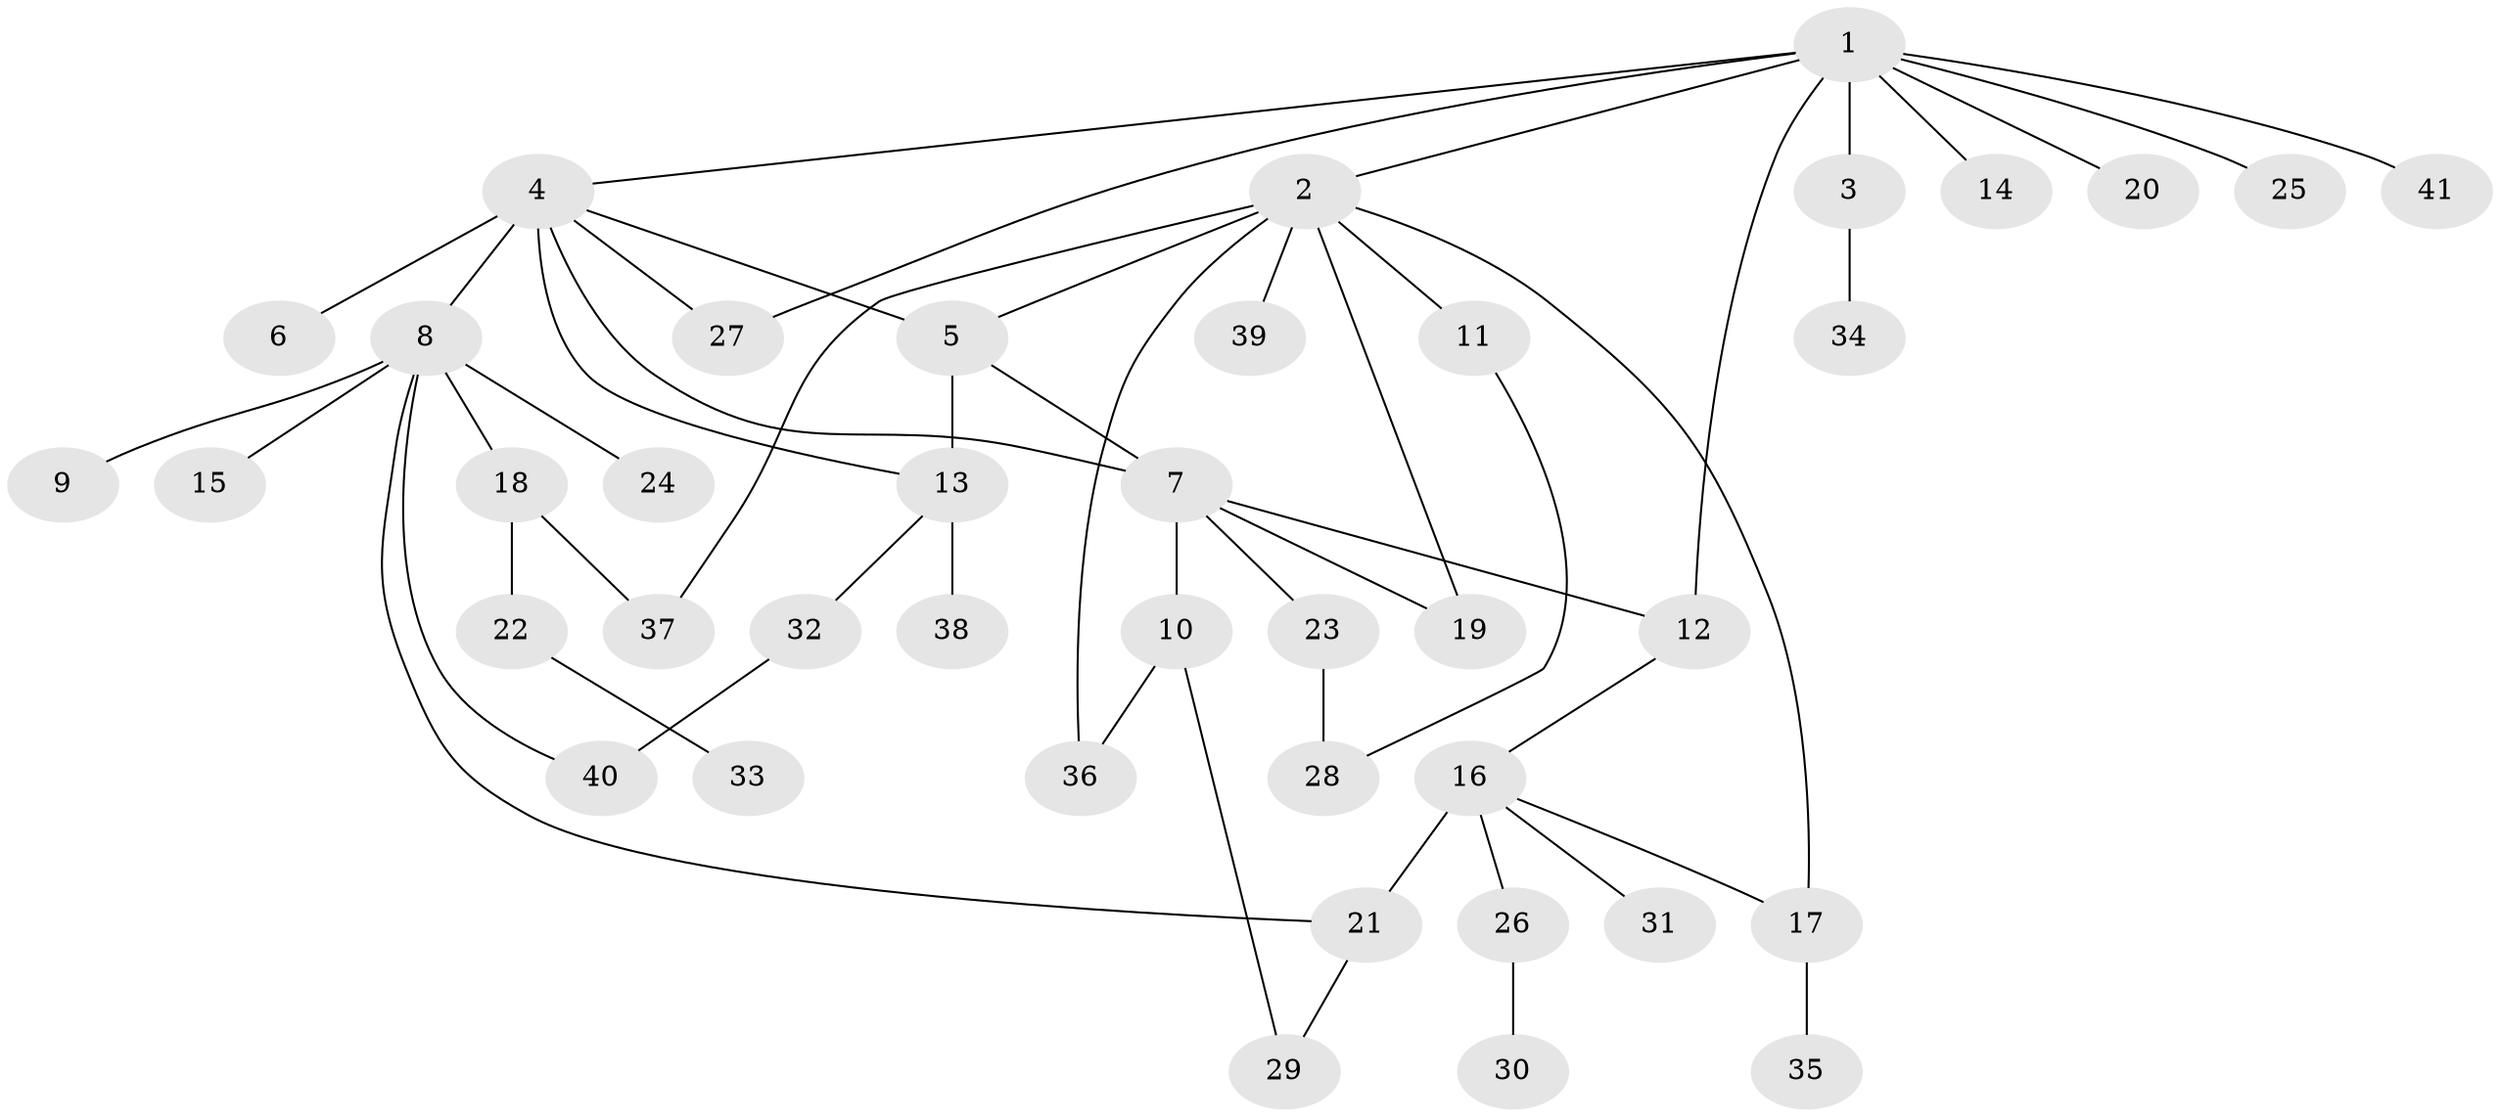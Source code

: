 // original degree distribution, {10: 0.036585365853658534, 11: 0.024390243902439025, 3: 0.1951219512195122, 1: 0.5487804878048781, 8: 0.012195121951219513, 2: 0.10975609756097561, 4: 0.06097560975609756, 5: 0.012195121951219513}
// Generated by graph-tools (version 1.1) at 2025/35/03/09/25 02:35:52]
// undirected, 41 vertices, 53 edges
graph export_dot {
graph [start="1"]
  node [color=gray90,style=filled];
  1;
  2;
  3;
  4;
  5;
  6;
  7;
  8;
  9;
  10;
  11;
  12;
  13;
  14;
  15;
  16;
  17;
  18;
  19;
  20;
  21;
  22;
  23;
  24;
  25;
  26;
  27;
  28;
  29;
  30;
  31;
  32;
  33;
  34;
  35;
  36;
  37;
  38;
  39;
  40;
  41;
  1 -- 2 [weight=1.0];
  1 -- 3 [weight=1.0];
  1 -- 4 [weight=1.0];
  1 -- 12 [weight=1.0];
  1 -- 14 [weight=1.0];
  1 -- 20 [weight=1.0];
  1 -- 25 [weight=1.0];
  1 -- 27 [weight=1.0];
  1 -- 41 [weight=1.0];
  2 -- 5 [weight=2.0];
  2 -- 11 [weight=2.0];
  2 -- 17 [weight=1.0];
  2 -- 19 [weight=1.0];
  2 -- 36 [weight=1.0];
  2 -- 37 [weight=1.0];
  2 -- 39 [weight=1.0];
  3 -- 34 [weight=1.0];
  4 -- 5 [weight=1.0];
  4 -- 6 [weight=2.0];
  4 -- 7 [weight=1.0];
  4 -- 8 [weight=1.0];
  4 -- 13 [weight=2.0];
  4 -- 27 [weight=1.0];
  5 -- 7 [weight=1.0];
  5 -- 13 [weight=1.0];
  7 -- 10 [weight=8.0];
  7 -- 12 [weight=1.0];
  7 -- 19 [weight=1.0];
  7 -- 23 [weight=2.0];
  8 -- 9 [weight=1.0];
  8 -- 15 [weight=1.0];
  8 -- 18 [weight=1.0];
  8 -- 21 [weight=1.0];
  8 -- 24 [weight=1.0];
  8 -- 40 [weight=1.0];
  10 -- 29 [weight=1.0];
  10 -- 36 [weight=1.0];
  11 -- 28 [weight=1.0];
  12 -- 16 [weight=1.0];
  13 -- 32 [weight=1.0];
  13 -- 38 [weight=1.0];
  16 -- 17 [weight=1.0];
  16 -- 21 [weight=5.0];
  16 -- 26 [weight=1.0];
  16 -- 31 [weight=1.0];
  17 -- 35 [weight=1.0];
  18 -- 22 [weight=1.0];
  18 -- 37 [weight=1.0];
  21 -- 29 [weight=1.0];
  22 -- 33 [weight=1.0];
  23 -- 28 [weight=1.0];
  26 -- 30 [weight=1.0];
  32 -- 40 [weight=2.0];
}
